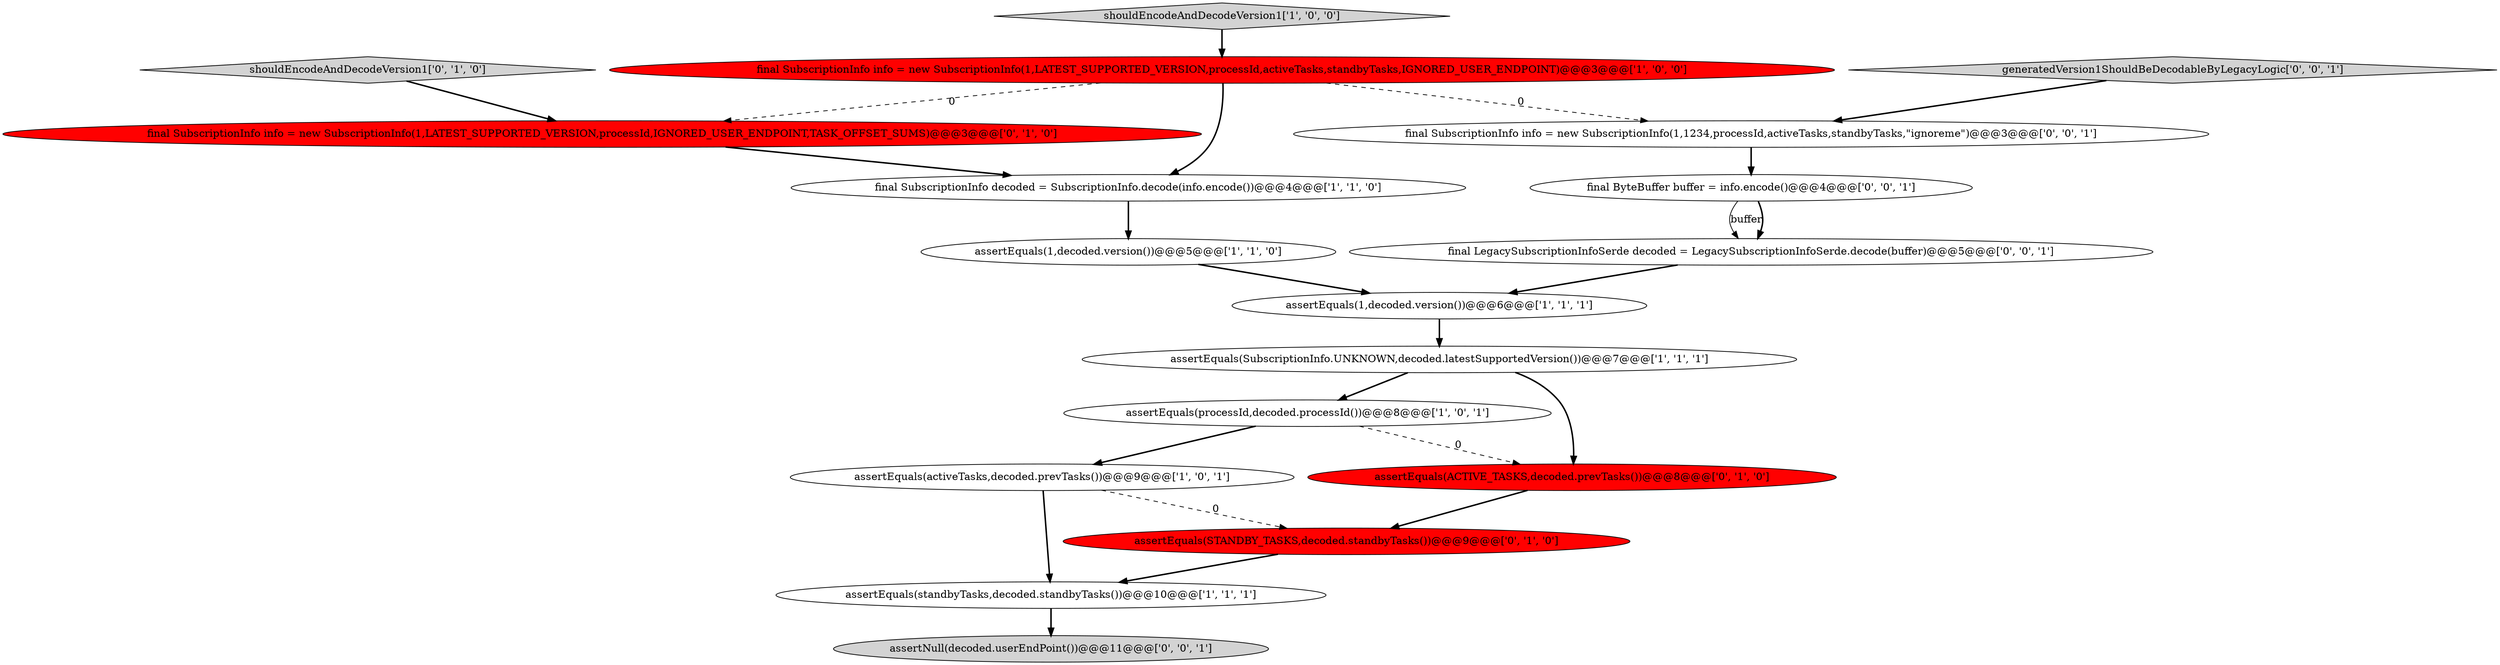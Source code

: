 digraph {
6 [style = filled, label = "assertEquals(activeTasks,decoded.prevTasks())@@@9@@@['1', '0', '1']", fillcolor = white, shape = ellipse image = "AAA0AAABBB1BBB"];
10 [style = filled, label = "shouldEncodeAndDecodeVersion1['0', '1', '0']", fillcolor = lightgray, shape = diamond image = "AAA0AAABBB2BBB"];
0 [style = filled, label = "assertEquals(standbyTasks,decoded.standbyTasks())@@@10@@@['1', '1', '1']", fillcolor = white, shape = ellipse image = "AAA0AAABBB1BBB"];
17 [style = filled, label = "final ByteBuffer buffer = info.encode()@@@4@@@['0', '0', '1']", fillcolor = white, shape = ellipse image = "AAA0AAABBB3BBB"];
2 [style = filled, label = "assertEquals(1,decoded.version())@@@6@@@['1', '1', '1']", fillcolor = white, shape = ellipse image = "AAA0AAABBB1BBB"];
12 [style = filled, label = "final SubscriptionInfo info = new SubscriptionInfo(1,LATEST_SUPPORTED_VERSION,processId,IGNORED_USER_ENDPOINT,TASK_OFFSET_SUMS)@@@3@@@['0', '1', '0']", fillcolor = red, shape = ellipse image = "AAA1AAABBB2BBB"];
14 [style = filled, label = "assertNull(decoded.userEndPoint())@@@11@@@['0', '0', '1']", fillcolor = lightgray, shape = ellipse image = "AAA0AAABBB3BBB"];
3 [style = filled, label = "assertEquals(1,decoded.version())@@@5@@@['1', '1', '0']", fillcolor = white, shape = ellipse image = "AAA0AAABBB1BBB"];
7 [style = filled, label = "shouldEncodeAndDecodeVersion1['1', '0', '0']", fillcolor = lightgray, shape = diamond image = "AAA0AAABBB1BBB"];
1 [style = filled, label = "assertEquals(processId,decoded.processId())@@@8@@@['1', '0', '1']", fillcolor = white, shape = ellipse image = "AAA0AAABBB1BBB"];
8 [style = filled, label = "final SubscriptionInfo decoded = SubscriptionInfo.decode(info.encode())@@@4@@@['1', '1', '0']", fillcolor = white, shape = ellipse image = "AAA0AAABBB1BBB"];
13 [style = filled, label = "final LegacySubscriptionInfoSerde decoded = LegacySubscriptionInfoSerde.decode(buffer)@@@5@@@['0', '0', '1']", fillcolor = white, shape = ellipse image = "AAA0AAABBB3BBB"];
5 [style = filled, label = "assertEquals(SubscriptionInfo.UNKNOWN,decoded.latestSupportedVersion())@@@7@@@['1', '1', '1']", fillcolor = white, shape = ellipse image = "AAA0AAABBB1BBB"];
11 [style = filled, label = "assertEquals(ACTIVE_TASKS,decoded.prevTasks())@@@8@@@['0', '1', '0']", fillcolor = red, shape = ellipse image = "AAA1AAABBB2BBB"];
15 [style = filled, label = "final SubscriptionInfo info = new SubscriptionInfo(1,1234,processId,activeTasks,standbyTasks,\"ignoreme\")@@@3@@@['0', '0', '1']", fillcolor = white, shape = ellipse image = "AAA0AAABBB3BBB"];
16 [style = filled, label = "generatedVersion1ShouldBeDecodableByLegacyLogic['0', '0', '1']", fillcolor = lightgray, shape = diamond image = "AAA0AAABBB3BBB"];
9 [style = filled, label = "assertEquals(STANDBY_TASKS,decoded.standbyTasks())@@@9@@@['0', '1', '0']", fillcolor = red, shape = ellipse image = "AAA1AAABBB2BBB"];
4 [style = filled, label = "final SubscriptionInfo info = new SubscriptionInfo(1,LATEST_SUPPORTED_VERSION,processId,activeTasks,standbyTasks,IGNORED_USER_ENDPOINT)@@@3@@@['1', '0', '0']", fillcolor = red, shape = ellipse image = "AAA1AAABBB1BBB"];
16->15 [style = bold, label=""];
9->0 [style = bold, label=""];
8->3 [style = bold, label=""];
6->9 [style = dashed, label="0"];
6->0 [style = bold, label=""];
7->4 [style = bold, label=""];
11->9 [style = bold, label=""];
4->12 [style = dashed, label="0"];
5->1 [style = bold, label=""];
15->17 [style = bold, label=""];
0->14 [style = bold, label=""];
1->6 [style = bold, label=""];
3->2 [style = bold, label=""];
10->12 [style = bold, label=""];
12->8 [style = bold, label=""];
1->11 [style = dashed, label="0"];
4->15 [style = dashed, label="0"];
17->13 [style = solid, label="buffer"];
4->8 [style = bold, label=""];
5->11 [style = bold, label=""];
17->13 [style = bold, label=""];
2->5 [style = bold, label=""];
13->2 [style = bold, label=""];
}
